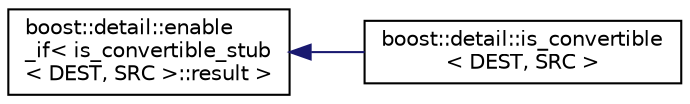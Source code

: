 digraph "Graphical Class Hierarchy"
{
  edge [fontname="Helvetica",fontsize="10",labelfontname="Helvetica",labelfontsize="10"];
  node [fontname="Helvetica",fontsize="10",shape=record];
  rankdir="LR";
  Node1 [label="boost::detail::enable\l_if\< is_convertible_stub\l\< DEST, SRC \>::result \>",height=0.2,width=0.4,color="black", fillcolor="white", style="filled",URL="$structboost_1_1detail_1_1enable__if.html"];
  Node1 -> Node2 [dir="back",color="midnightblue",fontsize="10",style="solid",fontname="Helvetica"];
  Node2 [label="boost::detail::is_convertible\l\< DEST, SRC \>",height=0.2,width=0.4,color="black", fillcolor="white", style="filled",URL="$structboost_1_1detail_1_1is__convertible.html"];
}
